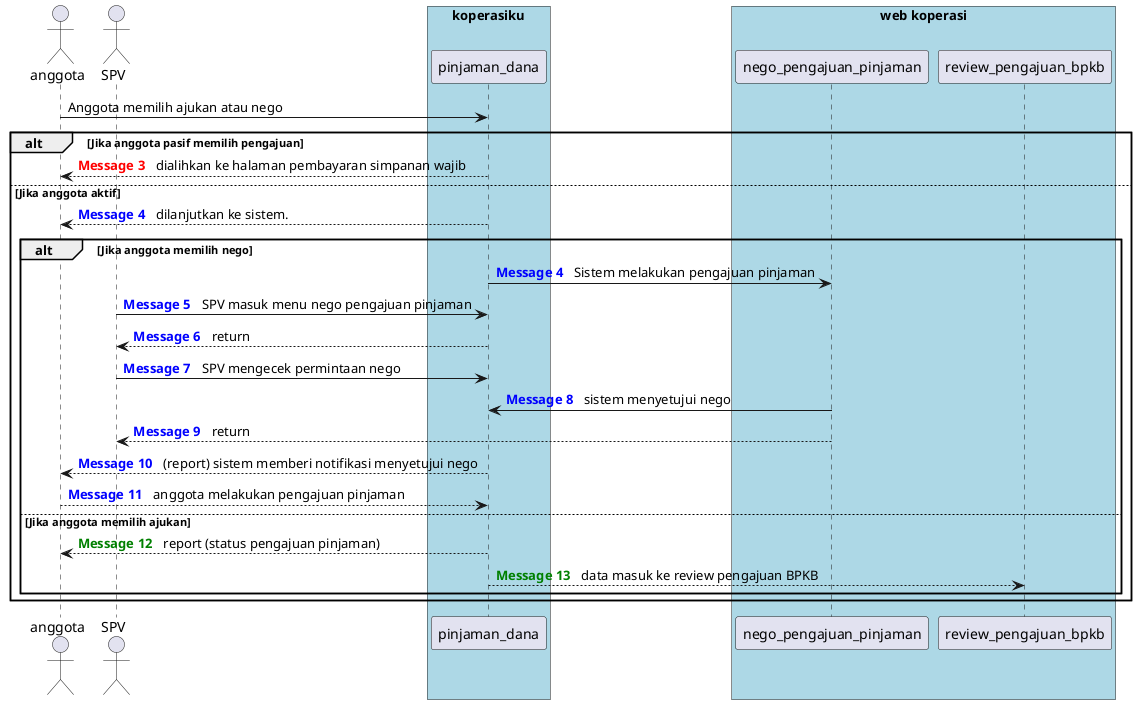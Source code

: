 @startuml pengajuanonline
actor anggota
actor SPV

box "koperasiku" #LightBlue
participant pinjaman_dana
end box

box "web koperasi" #LightBlue
participant nego_pengajuan_pinjaman
participant review_pengajuan_bpkb
end box

anggota -> pinjaman_dana: Anggota memilih ajukan atau nego

alt Jika anggota pasif memilih pengajuan
    autonumber 3 "<b>[000]"
    autonumber resume "<font color=red><b>Message 0  "
    ' pinjaman_dana --> anggota: dialihkan ke halaman pembayaran simpanan pokok & wajib
    pinjaman_dana --> anggota: dialihkan ke halaman pembayaran simpanan wajib
    autonumber stop

else Jika anggota aktif
   autonumber 4 "<b>[000]"
   autonumber resume "<font color=blue><b>Message 0  "
   pinjaman_dana --> anggota: dilanjutkan ke sistem.
   autonumber stop

    alt Jika anggota memilih nego
        autonumber 4 "<b>[000]"
        autonumber resume "<font color=blue><b>Message 0  "
        pinjaman_dana -> nego_pengajuan_pinjaman: Sistem melakukan pengajuan pinjaman
        SPV -> pinjaman_dana: SPV masuk menu nego pengajuan pinjaman
        pinjaman_dana --> SPV: return
        SPV -> pinjaman_dana: SPV mengecek permintaan nego
        nego_pengajuan_pinjaman -> pinjaman_dana: sistem menyetujui nego
        nego_pengajuan_pinjaman --> SPV: return
        pinjaman_dana --> anggota: (report) sistem memberi notifikasi menyetujui nego
        anggota --> pinjaman_dana: anggota melakukan pengajuan pinjaman
        autonumber stop

    else Jika anggota memilih ajukan
        autonumber 12 "<b>[000]"
        autonumber resume "<font color=green><b>Message 0  "
        pinjaman_dana --> anggota: report (status pengajuan pinjaman)
        pinjaman_dana --> review_pengajuan_bpkb: data masuk ke review pengajuan BPKB
        autonumber stop
    end 

end 
@enduml




